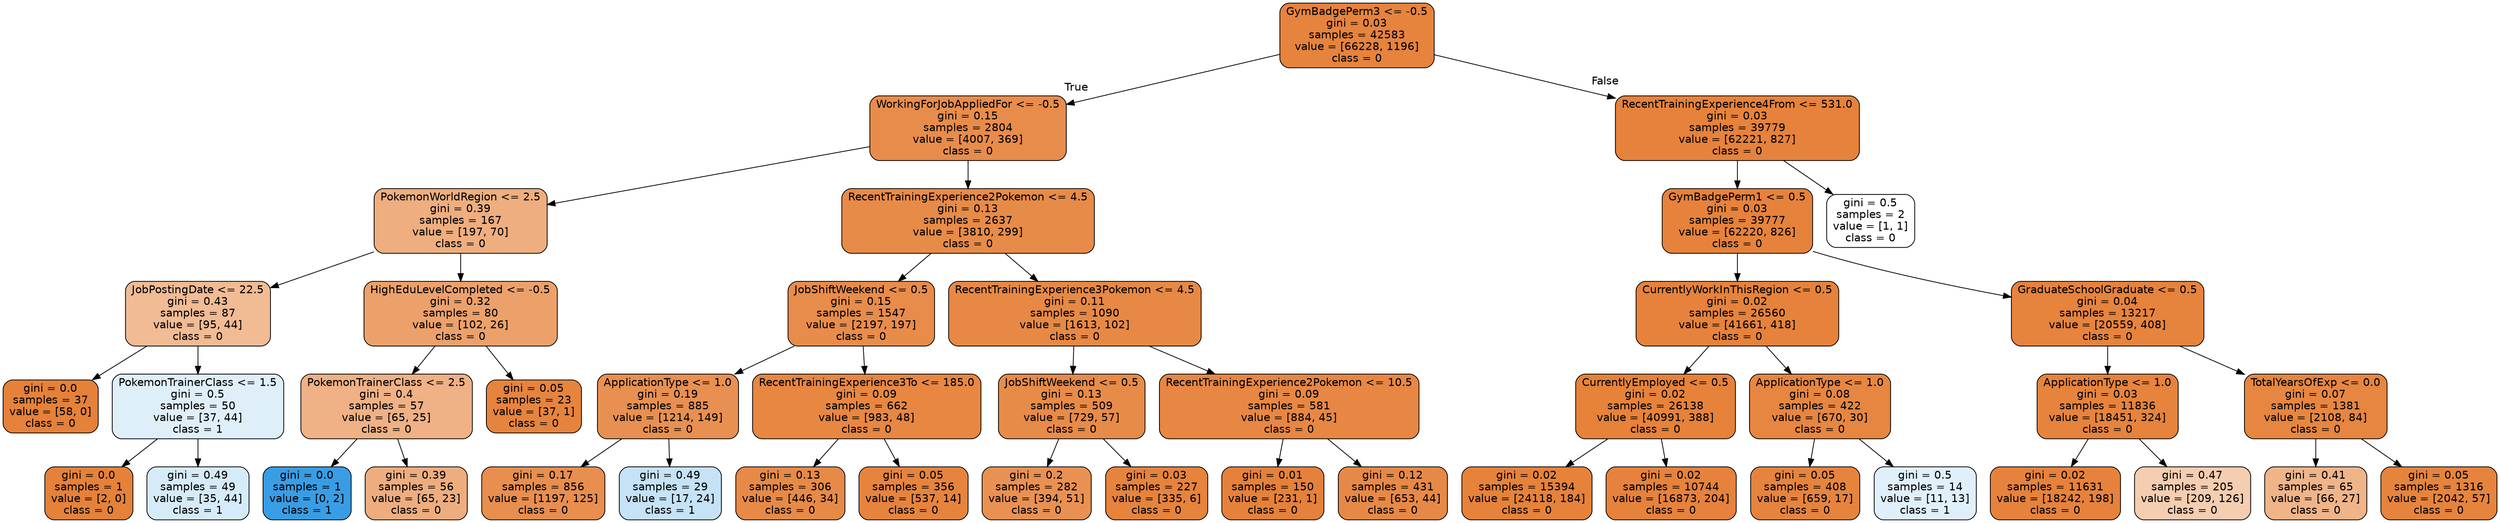 digraph Tree {
node [shape=box, style="filled, rounded", color="black", fontname=helvetica] ;
edge [fontname=helvetica] ;
0 [label="GymBadgePerm3 <= -0.5\ngini = 0.03\nsamples = 42583\nvalue = [66228, 1196]\nclass = 0", fillcolor="#e58139fa"] ;
1 [label="WorkingForJobAppliedFor <= -0.5\ngini = 0.15\nsamples = 2804\nvalue = [4007, 369]\nclass = 0", fillcolor="#e58139e8"] ;
0 -> 1 [labeldistance=2.5, labelangle=45, headlabel="True"] ;
2 [label="PokemonWorldRegion <= 2.5\ngini = 0.39\nsamples = 167\nvalue = [197, 70]\nclass = 0", fillcolor="#e58139a4"] ;
1 -> 2 ;
3 [label="JobPostingDate <= 22.5\ngini = 0.43\nsamples = 87\nvalue = [95, 44]\nclass = 0", fillcolor="#e5813989"] ;
2 -> 3 ;
4 [label="gini = 0.0\nsamples = 37\nvalue = [58, 0]\nclass = 0", fillcolor="#e58139ff"] ;
3 -> 4 ;
5 [label="PokemonTrainerClass <= 1.5\ngini = 0.5\nsamples = 50\nvalue = [37, 44]\nclass = 1", fillcolor="#399de529"] ;
3 -> 5 ;
6 [label="gini = 0.0\nsamples = 1\nvalue = [2, 0]\nclass = 0", fillcolor="#e58139ff"] ;
5 -> 6 ;
7 [label="gini = 0.49\nsamples = 49\nvalue = [35, 44]\nclass = 1", fillcolor="#399de534"] ;
5 -> 7 ;
8 [label="HighEduLevelCompleted <= -0.5\ngini = 0.32\nsamples = 80\nvalue = [102, 26]\nclass = 0", fillcolor="#e58139be"] ;
2 -> 8 ;
9 [label="PokemonTrainerClass <= 2.5\ngini = 0.4\nsamples = 57\nvalue = [65, 25]\nclass = 0", fillcolor="#e581399d"] ;
8 -> 9 ;
10 [label="gini = 0.0\nsamples = 1\nvalue = [0, 2]\nclass = 1", fillcolor="#399de5ff"] ;
9 -> 10 ;
11 [label="gini = 0.39\nsamples = 56\nvalue = [65, 23]\nclass = 0", fillcolor="#e58139a5"] ;
9 -> 11 ;
12 [label="gini = 0.05\nsamples = 23\nvalue = [37, 1]\nclass = 0", fillcolor="#e58139f8"] ;
8 -> 12 ;
13 [label="RecentTrainingExperience2Pokemon <= 4.5\ngini = 0.13\nsamples = 2637\nvalue = [3810, 299]\nclass = 0", fillcolor="#e58139eb"] ;
1 -> 13 ;
14 [label="JobShiftWeekend <= 0.5\ngini = 0.15\nsamples = 1547\nvalue = [2197, 197]\nclass = 0", fillcolor="#e58139e8"] ;
13 -> 14 ;
15 [label="ApplicationType <= 1.0\ngini = 0.19\nsamples = 885\nvalue = [1214, 149]\nclass = 0", fillcolor="#e58139e0"] ;
14 -> 15 ;
16 [label="gini = 0.17\nsamples = 856\nvalue = [1197, 125]\nclass = 0", fillcolor="#e58139e4"] ;
15 -> 16 ;
17 [label="gini = 0.49\nsamples = 29\nvalue = [17, 24]\nclass = 1", fillcolor="#399de54a"] ;
15 -> 17 ;
18 [label="RecentTrainingExperience3To <= 185.0\ngini = 0.09\nsamples = 662\nvalue = [983, 48]\nclass = 0", fillcolor="#e58139f3"] ;
14 -> 18 ;
19 [label="gini = 0.13\nsamples = 306\nvalue = [446, 34]\nclass = 0", fillcolor="#e58139ec"] ;
18 -> 19 ;
20 [label="gini = 0.05\nsamples = 356\nvalue = [537, 14]\nclass = 0", fillcolor="#e58139f8"] ;
18 -> 20 ;
21 [label="RecentTrainingExperience3Pokemon <= 4.5\ngini = 0.11\nsamples = 1090\nvalue = [1613, 102]\nclass = 0", fillcolor="#e58139ef"] ;
13 -> 21 ;
22 [label="JobShiftWeekend <= 0.5\ngini = 0.13\nsamples = 509\nvalue = [729, 57]\nclass = 0", fillcolor="#e58139eb"] ;
21 -> 22 ;
23 [label="gini = 0.2\nsamples = 282\nvalue = [394, 51]\nclass = 0", fillcolor="#e58139de"] ;
22 -> 23 ;
24 [label="gini = 0.03\nsamples = 227\nvalue = [335, 6]\nclass = 0", fillcolor="#e58139fa"] ;
22 -> 24 ;
25 [label="RecentTrainingExperience2Pokemon <= 10.5\ngini = 0.09\nsamples = 581\nvalue = [884, 45]\nclass = 0", fillcolor="#e58139f2"] ;
21 -> 25 ;
26 [label="gini = 0.01\nsamples = 150\nvalue = [231, 1]\nclass = 0", fillcolor="#e58139fe"] ;
25 -> 26 ;
27 [label="gini = 0.12\nsamples = 431\nvalue = [653, 44]\nclass = 0", fillcolor="#e58139ee"] ;
25 -> 27 ;
28 [label="RecentTrainingExperience4From <= 531.0\ngini = 0.03\nsamples = 39779\nvalue = [62221, 827]\nclass = 0", fillcolor="#e58139fc"] ;
0 -> 28 [labeldistance=2.5, labelangle=-45, headlabel="False"] ;
29 [label="GymBadgePerm1 <= 0.5\ngini = 0.03\nsamples = 39777\nvalue = [62220, 826]\nclass = 0", fillcolor="#e58139fc"] ;
28 -> 29 ;
30 [label="CurrentlyWorkInThisRegion <= 0.5\ngini = 0.02\nsamples = 26560\nvalue = [41661, 418]\nclass = 0", fillcolor="#e58139fc"] ;
29 -> 30 ;
31 [label="CurrentlyEmployed <= 0.5\ngini = 0.02\nsamples = 26138\nvalue = [40991, 388]\nclass = 0", fillcolor="#e58139fd"] ;
30 -> 31 ;
32 [label="gini = 0.02\nsamples = 15394\nvalue = [24118, 184]\nclass = 0", fillcolor="#e58139fd"] ;
31 -> 32 ;
33 [label="gini = 0.02\nsamples = 10744\nvalue = [16873, 204]\nclass = 0", fillcolor="#e58139fc"] ;
31 -> 33 ;
34 [label="ApplicationType <= 1.0\ngini = 0.08\nsamples = 422\nvalue = [670, 30]\nclass = 0", fillcolor="#e58139f4"] ;
30 -> 34 ;
35 [label="gini = 0.05\nsamples = 408\nvalue = [659, 17]\nclass = 0", fillcolor="#e58139f8"] ;
34 -> 35 ;
36 [label="gini = 0.5\nsamples = 14\nvalue = [11, 13]\nclass = 1", fillcolor="#399de527"] ;
34 -> 36 ;
37 [label="GraduateSchoolGraduate <= 0.5\ngini = 0.04\nsamples = 13217\nvalue = [20559, 408]\nclass = 0", fillcolor="#e58139fa"] ;
29 -> 37 ;
38 [label="ApplicationType <= 1.0\ngini = 0.03\nsamples = 11836\nvalue = [18451, 324]\nclass = 0", fillcolor="#e58139fb"] ;
37 -> 38 ;
39 [label="gini = 0.02\nsamples = 11631\nvalue = [18242, 198]\nclass = 0", fillcolor="#e58139fc"] ;
38 -> 39 ;
40 [label="gini = 0.47\nsamples = 205\nvalue = [209, 126]\nclass = 0", fillcolor="#e5813965"] ;
38 -> 40 ;
41 [label="TotalYearsOfExp <= 0.0\ngini = 0.07\nsamples = 1381\nvalue = [2108, 84]\nclass = 0", fillcolor="#e58139f5"] ;
37 -> 41 ;
42 [label="gini = 0.41\nsamples = 65\nvalue = [66, 27]\nclass = 0", fillcolor="#e5813997"] ;
41 -> 42 ;
43 [label="gini = 0.05\nsamples = 1316\nvalue = [2042, 57]\nclass = 0", fillcolor="#e58139f8"] ;
41 -> 43 ;
44 [label="gini = 0.5\nsamples = 2\nvalue = [1, 1]\nclass = 0", fillcolor="#e5813900"] ;
28 -> 44 ;
}